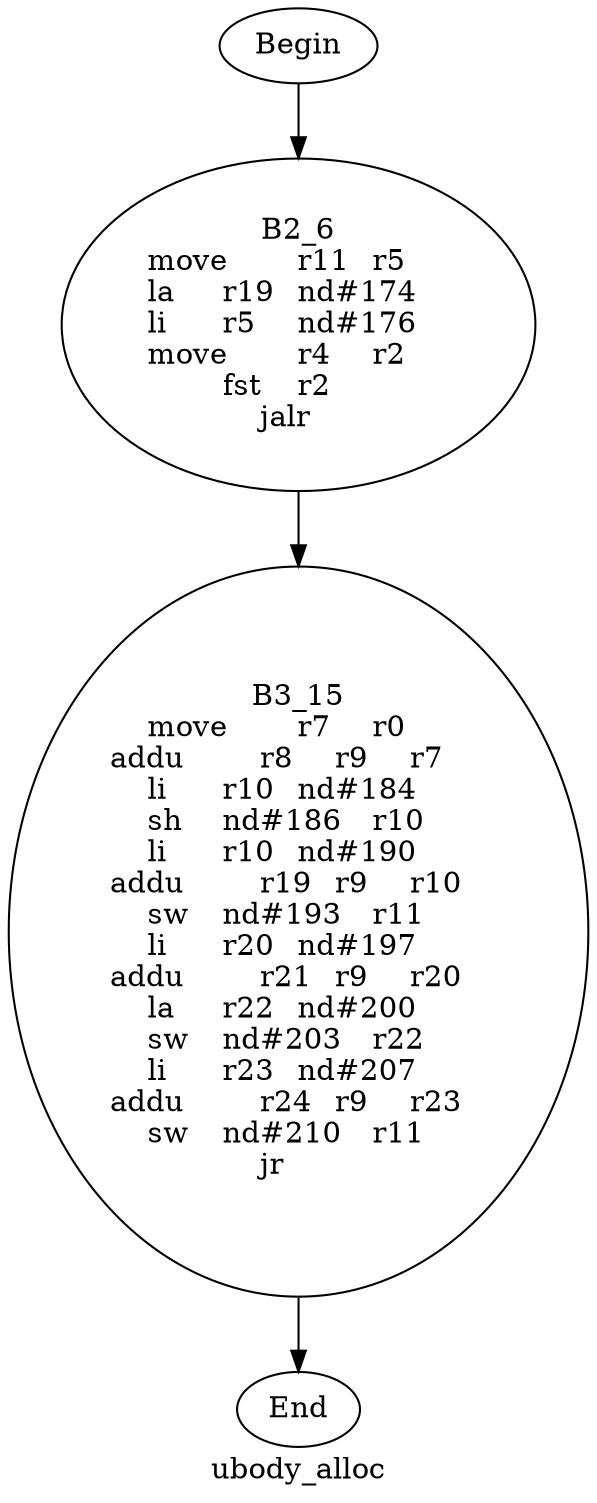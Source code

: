 digraph G{
	label = "ubody_alloc"	style = "dashed";
	color = purple;
	Node0 [label = "Begin"];
	Node0 -> {Node2 }
	Node1 [label = "End"];
	Node1 -> {}
	Node2 [label = "B2_6\nmove	r11	r5	\nla	r19	nd#174	\nli	r5	nd#176	\nmove	r4	r2	\nfst	r2	\njalr	\n"];
	Node2 -> {Node3 }
	Node3 [label = "B3_15\nmove	r7	r0	\naddu	r8	r9	r7	\nli	r10	nd#184	\nsh	nd#186	r10	\nli	r10	nd#190	\naddu	r19	r9	r10	\nsw	nd#193	r11	\nli	r20	nd#197	\naddu	r21	r9	r20	\nla	r22	nd#200	\nsw	nd#203	r22	\nli	r23	nd#207	\naddu	r24	r9	r23	\nsw	nd#210	r11	\njr	\n"];
	Node3 -> {Node1 }
}
